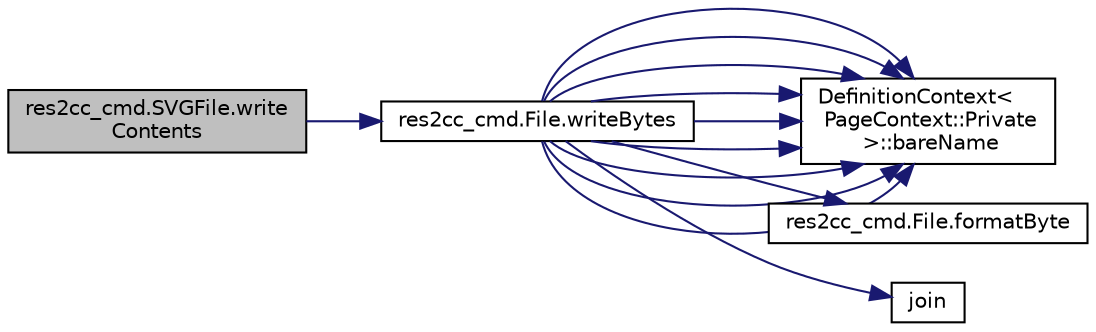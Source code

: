 digraph "res2cc_cmd.SVGFile.writeContents"
{
 // LATEX_PDF_SIZE
  edge [fontname="Helvetica",fontsize="10",labelfontname="Helvetica",labelfontsize="10"];
  node [fontname="Helvetica",fontsize="10",shape=record];
  rankdir="LR";
  Node1 [label="res2cc_cmd.SVGFile.write\lContents",height=0.2,width=0.4,color="black", fillcolor="grey75", style="filled", fontcolor="black",tooltip=" "];
  Node1 -> Node2 [color="midnightblue",fontsize="10",style="solid"];
  Node2 [label="res2cc_cmd.File.writeBytes",height=0.2,width=0.4,color="black", fillcolor="white", style="filled",URL="$classres2cc__cmd_1_1File.html#adaa5b0dc35c50cec7cf1c816dda8694a",tooltip=" "];
  Node2 -> Node3 [color="midnightblue",fontsize="10",style="solid"];
  Node3 [label="DefinitionContext\<\l PageContext::Private\l \>::bareName",height=0.2,width=0.4,color="black", fillcolor="white", style="filled",URL="$classDefinitionContext.html#a60a574a0efd2786ed401f7febf02c84c",tooltip=" "];
  Node2 -> Node3 [color="midnightblue",fontsize="10",style="solid"];
  Node2 -> Node3 [color="midnightblue",fontsize="10",style="solid"];
  Node2 -> Node3 [color="midnightblue",fontsize="10",style="solid"];
  Node2 -> Node3 [color="midnightblue",fontsize="10",style="solid"];
  Node2 -> Node3 [color="midnightblue",fontsize="10",style="solid"];
  Node2 -> Node3 [color="midnightblue",fontsize="10",style="solid"];
  Node2 -> Node3 [color="midnightblue",fontsize="10",style="solid"];
  Node2 -> Node3 [color="midnightblue",fontsize="10",style="solid"];
  Node2 -> Node4 [color="midnightblue",fontsize="10",style="solid"];
  Node4 [label="res2cc_cmd.File.formatByte",height=0.2,width=0.4,color="black", fillcolor="white", style="filled",URL="$classres2cc__cmd_1_1File.html#ac0b99df4d5caba3311d18ae7b08dfd64",tooltip=" "];
  Node2 -> Node5 [color="midnightblue",fontsize="10",style="solid"];
  Node5 [label="join",height=0.2,width=0.4,color="black", fillcolor="white", style="filled",URL="$util_8cpp.html#a27784840caff3a70e6dfa44f5341553b",tooltip="create a string where the string in the vector are joined by the given delimiter"];
}
